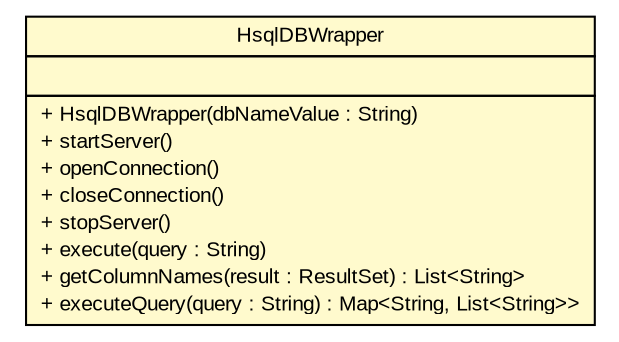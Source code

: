 #!/usr/local/bin/dot
#
# Class diagram 
# Generated by UMLGraph version R5_6 (http://www.umlgraph.org/)
#

digraph G {
	edge [fontname="arial",fontsize=10,labelfontname="arial",labelfontsize=10];
	node [fontname="arial",fontsize=10,shape=plaintext];
	nodesep=0.25;
	ranksep=0.5;
	// com.github.mkolisnyk.aerial.util.HsqlDBWrapper
	c2864 [label=<<table title="com.github.mkolisnyk.aerial.util.HsqlDBWrapper" border="0" cellborder="1" cellspacing="0" cellpadding="2" port="p" bgcolor="lemonChiffon" href="./HsqlDBWrapper.html">
		<tr><td><table border="0" cellspacing="0" cellpadding="1">
<tr><td align="center" balign="center"> HsqlDBWrapper </td></tr>
		</table></td></tr>
		<tr><td><table border="0" cellspacing="0" cellpadding="1">
<tr><td align="left" balign="left">  </td></tr>
		</table></td></tr>
		<tr><td><table border="0" cellspacing="0" cellpadding="1">
<tr><td align="left" balign="left"> + HsqlDBWrapper(dbNameValue : String) </td></tr>
<tr><td align="left" balign="left"> + startServer() </td></tr>
<tr><td align="left" balign="left"> + openConnection() </td></tr>
<tr><td align="left" balign="left"> + closeConnection() </td></tr>
<tr><td align="left" balign="left"> + stopServer() </td></tr>
<tr><td align="left" balign="left"> + execute(query : String) </td></tr>
<tr><td align="left" balign="left"> + getColumnNames(result : ResultSet) : List&lt;String&gt; </td></tr>
<tr><td align="left" balign="left"> + executeQuery(query : String) : Map&lt;String, List&lt;String&gt;&gt; </td></tr>
		</table></td></tr>
		</table>>, URL="./HsqlDBWrapper.html", fontname="arial", fontcolor="black", fontsize=10.0];
}

